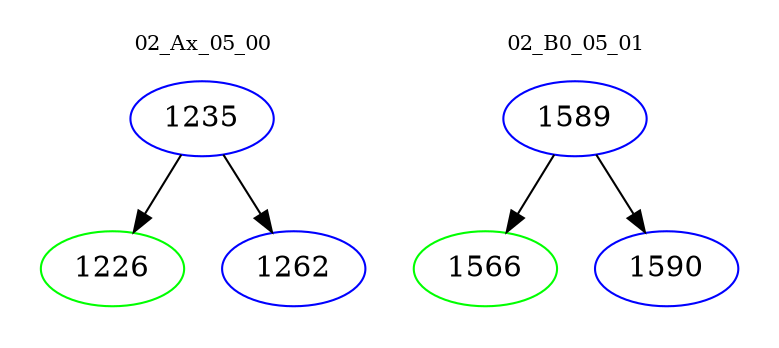 digraph{
subgraph cluster_0 {
color = white
label = "02_Ax_05_00";
fontsize=10;
T0_1235 [label="1235", color="blue"]
T0_1235 -> T0_1226 [color="black"]
T0_1226 [label="1226", color="green"]
T0_1235 -> T0_1262 [color="black"]
T0_1262 [label="1262", color="blue"]
}
subgraph cluster_1 {
color = white
label = "02_B0_05_01";
fontsize=10;
T1_1589 [label="1589", color="blue"]
T1_1589 -> T1_1566 [color="black"]
T1_1566 [label="1566", color="green"]
T1_1589 -> T1_1590 [color="black"]
T1_1590 [label="1590", color="blue"]
}
}
